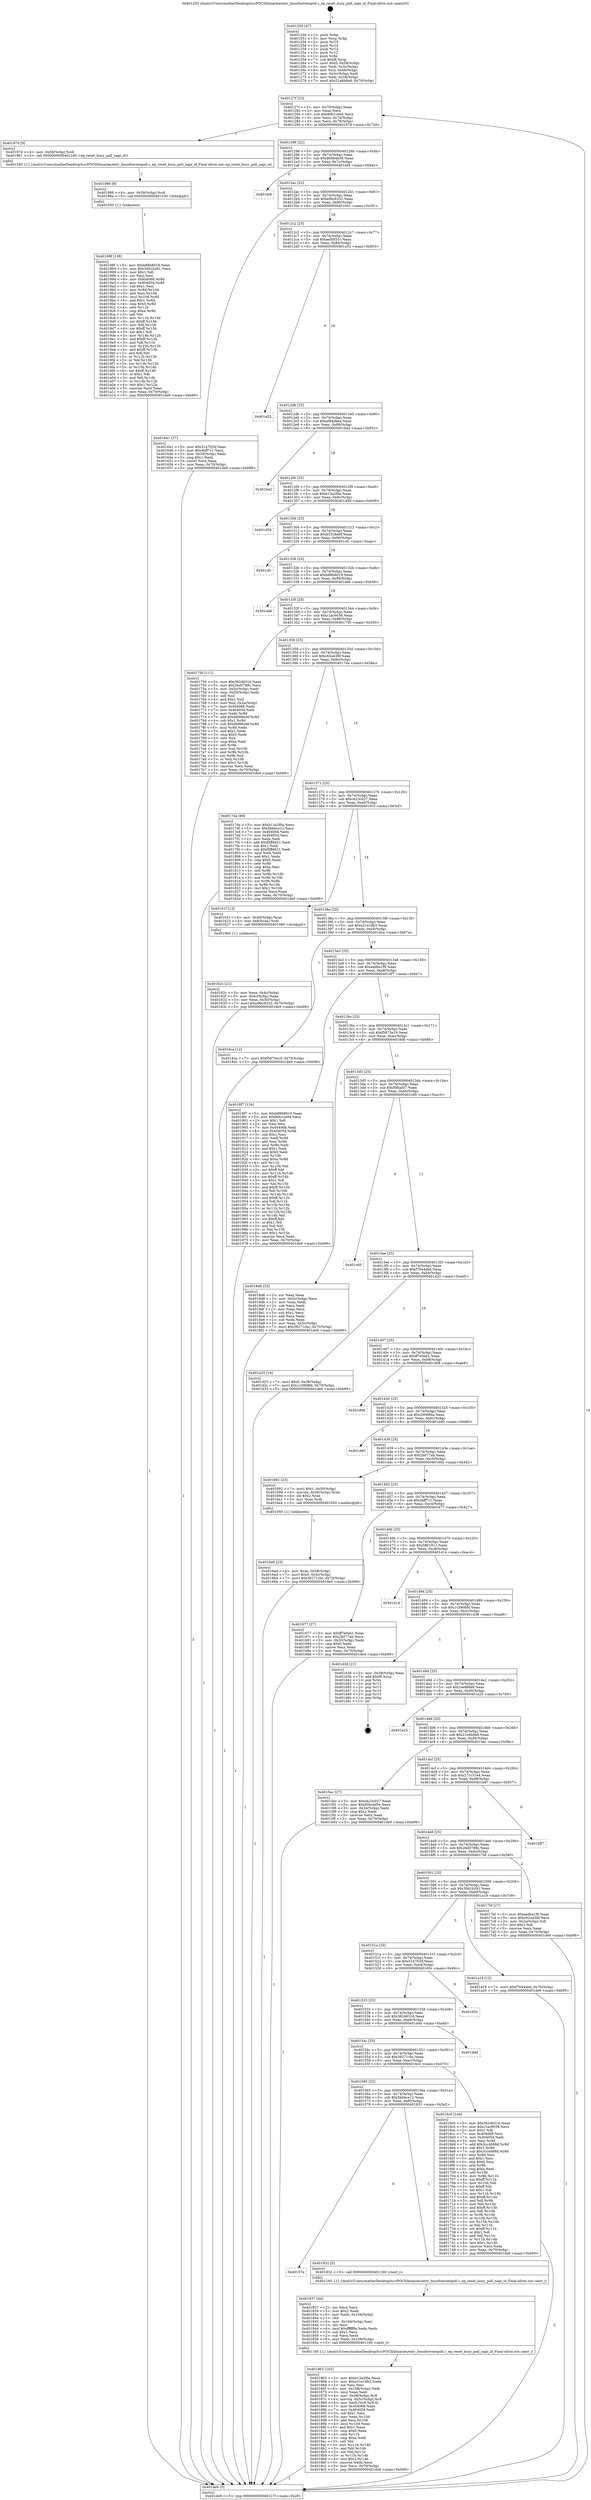 digraph "0x401250" {
  label = "0x401250 (/mnt/c/Users/mathe/Desktop/tcc/POCII/binaries/extr_linuxfseventpoll.c_ep_reset_busy_poll_napi_id_Final-ollvm.out::main(0))"
  labelloc = "t"
  node[shape=record]

  Entry [label="",width=0.3,height=0.3,shape=circle,fillcolor=black,style=filled]
  "0x40127f" [label="{
     0x40127f [23]\l
     | [instrs]\l
     &nbsp;&nbsp;0x40127f \<+3\>: mov -0x70(%rbp),%eax\l
     &nbsp;&nbsp;0x401282 \<+2\>: mov %eax,%ecx\l
     &nbsp;&nbsp;0x401284 \<+6\>: sub $0x80b1ce94,%ecx\l
     &nbsp;&nbsp;0x40128a \<+3\>: mov %eax,-0x74(%rbp)\l
     &nbsp;&nbsp;0x40128d \<+3\>: mov %ecx,-0x78(%rbp)\l
     &nbsp;&nbsp;0x401290 \<+6\>: je 000000000040197d \<main+0x72d\>\l
  }"]
  "0x40197d" [label="{
     0x40197d [9]\l
     | [instrs]\l
     &nbsp;&nbsp;0x40197d \<+4\>: mov -0x58(%rbp),%rdi\l
     &nbsp;&nbsp;0x401981 \<+5\>: call 0000000000401240 \<ep_reset_busy_poll_napi_id\>\l
     | [calls]\l
     &nbsp;&nbsp;0x401240 \{1\} (/mnt/c/Users/mathe/Desktop/tcc/POCII/binaries/extr_linuxfseventpoll.c_ep_reset_busy_poll_napi_id_Final-ollvm.out::ep_reset_busy_poll_napi_id)\l
  }"]
  "0x401296" [label="{
     0x401296 [22]\l
     | [instrs]\l
     &nbsp;&nbsp;0x401296 \<+5\>: jmp 000000000040129b \<main+0x4b\>\l
     &nbsp;&nbsp;0x40129b \<+3\>: mov -0x74(%rbp),%eax\l
     &nbsp;&nbsp;0x40129e \<+5\>: sub $0x86684b36,%eax\l
     &nbsp;&nbsp;0x4012a3 \<+3\>: mov %eax,-0x7c(%rbp)\l
     &nbsp;&nbsp;0x4012a6 \<+6\>: je 0000000000401bf4 \<main+0x9a4\>\l
  }"]
  Exit [label="",width=0.3,height=0.3,shape=circle,fillcolor=black,style=filled,peripheries=2]
  "0x401bf4" [label="{
     0x401bf4\l
  }", style=dashed]
  "0x4012ac" [label="{
     0x4012ac [22]\l
     | [instrs]\l
     &nbsp;&nbsp;0x4012ac \<+5\>: jmp 00000000004012b1 \<main+0x61\>\l
     &nbsp;&nbsp;0x4012b1 \<+3\>: mov -0x74(%rbp),%eax\l
     &nbsp;&nbsp;0x4012b4 \<+5\>: sub $0xa9bc6332,%eax\l
     &nbsp;&nbsp;0x4012b9 \<+3\>: mov %eax,-0x80(%rbp)\l
     &nbsp;&nbsp;0x4012bc \<+6\>: je 0000000000401641 \<main+0x3f1\>\l
  }"]
  "0x40198f" [label="{
     0x40198f [138]\l
     | [instrs]\l
     &nbsp;&nbsp;0x40198f \<+5\>: mov $0xb86b8019,%eax\l
     &nbsp;&nbsp;0x401994 \<+5\>: mov $0x30d1b281,%ecx\l
     &nbsp;&nbsp;0x401999 \<+2\>: mov $0x1,%dl\l
     &nbsp;&nbsp;0x40199b \<+2\>: xor %esi,%esi\l
     &nbsp;&nbsp;0x40199d \<+8\>: mov 0x404068,%r8d\l
     &nbsp;&nbsp;0x4019a5 \<+8\>: mov 0x404054,%r9d\l
     &nbsp;&nbsp;0x4019ad \<+3\>: sub $0x1,%esi\l
     &nbsp;&nbsp;0x4019b0 \<+3\>: mov %r8d,%r10d\l
     &nbsp;&nbsp;0x4019b3 \<+3\>: add %esi,%r10d\l
     &nbsp;&nbsp;0x4019b6 \<+4\>: imul %r10d,%r8d\l
     &nbsp;&nbsp;0x4019ba \<+4\>: and $0x1,%r8d\l
     &nbsp;&nbsp;0x4019be \<+4\>: cmp $0x0,%r8d\l
     &nbsp;&nbsp;0x4019c2 \<+4\>: sete %r11b\l
     &nbsp;&nbsp;0x4019c6 \<+4\>: cmp $0xa,%r9d\l
     &nbsp;&nbsp;0x4019ca \<+3\>: setl %bl\l
     &nbsp;&nbsp;0x4019cd \<+3\>: mov %r11b,%r14b\l
     &nbsp;&nbsp;0x4019d0 \<+4\>: xor $0xff,%r14b\l
     &nbsp;&nbsp;0x4019d4 \<+3\>: mov %bl,%r15b\l
     &nbsp;&nbsp;0x4019d7 \<+4\>: xor $0xff,%r15b\l
     &nbsp;&nbsp;0x4019db \<+3\>: xor $0x1,%dl\l
     &nbsp;&nbsp;0x4019de \<+3\>: mov %r14b,%r12b\l
     &nbsp;&nbsp;0x4019e1 \<+4\>: and $0xff,%r12b\l
     &nbsp;&nbsp;0x4019e5 \<+3\>: and %dl,%r11b\l
     &nbsp;&nbsp;0x4019e8 \<+3\>: mov %r15b,%r13b\l
     &nbsp;&nbsp;0x4019eb \<+4\>: and $0xff,%r13b\l
     &nbsp;&nbsp;0x4019ef \<+2\>: and %dl,%bl\l
     &nbsp;&nbsp;0x4019f1 \<+3\>: or %r11b,%r12b\l
     &nbsp;&nbsp;0x4019f4 \<+3\>: or %bl,%r13b\l
     &nbsp;&nbsp;0x4019f7 \<+3\>: xor %r13b,%r12b\l
     &nbsp;&nbsp;0x4019fa \<+3\>: or %r15b,%r14b\l
     &nbsp;&nbsp;0x4019fd \<+4\>: xor $0xff,%r14b\l
     &nbsp;&nbsp;0x401a01 \<+3\>: or $0x1,%dl\l
     &nbsp;&nbsp;0x401a04 \<+3\>: and %dl,%r14b\l
     &nbsp;&nbsp;0x401a07 \<+3\>: or %r14b,%r12b\l
     &nbsp;&nbsp;0x401a0a \<+4\>: test $0x1,%r12b\l
     &nbsp;&nbsp;0x401a0e \<+3\>: cmovne %ecx,%eax\l
     &nbsp;&nbsp;0x401a11 \<+3\>: mov %eax,-0x70(%rbp)\l
     &nbsp;&nbsp;0x401a14 \<+5\>: jmp 0000000000401de9 \<main+0xb99\>\l
  }"]
  "0x401641" [label="{
     0x401641 [27]\l
     | [instrs]\l
     &nbsp;&nbsp;0x401641 \<+5\>: mov $0x3147f25f,%eax\l
     &nbsp;&nbsp;0x401646 \<+5\>: mov $0x4bff7c1,%ecx\l
     &nbsp;&nbsp;0x40164b \<+3\>: mov -0x30(%rbp),%edx\l
     &nbsp;&nbsp;0x40164e \<+3\>: cmp $0x1,%edx\l
     &nbsp;&nbsp;0x401651 \<+3\>: cmovl %ecx,%eax\l
     &nbsp;&nbsp;0x401654 \<+3\>: mov %eax,-0x70(%rbp)\l
     &nbsp;&nbsp;0x401657 \<+5\>: jmp 0000000000401de9 \<main+0xb99\>\l
  }"]
  "0x4012c2" [label="{
     0x4012c2 [25]\l
     | [instrs]\l
     &nbsp;&nbsp;0x4012c2 \<+5\>: jmp 00000000004012c7 \<main+0x77\>\l
     &nbsp;&nbsp;0x4012c7 \<+3\>: mov -0x74(%rbp),%eax\l
     &nbsp;&nbsp;0x4012ca \<+5\>: sub $0xae50f31c,%eax\l
     &nbsp;&nbsp;0x4012cf \<+6\>: mov %eax,-0x84(%rbp)\l
     &nbsp;&nbsp;0x4012d5 \<+6\>: je 0000000000401a53 \<main+0x803\>\l
  }"]
  "0x401986" [label="{
     0x401986 [9]\l
     | [instrs]\l
     &nbsp;&nbsp;0x401986 \<+4\>: mov -0x58(%rbp),%rdi\l
     &nbsp;&nbsp;0x40198a \<+5\>: call 0000000000401030 \<free@plt\>\l
     | [calls]\l
     &nbsp;&nbsp;0x401030 \{1\} (unknown)\l
  }"]
  "0x401a53" [label="{
     0x401a53\l
  }", style=dashed]
  "0x4012db" [label="{
     0x4012db [25]\l
     | [instrs]\l
     &nbsp;&nbsp;0x4012db \<+5\>: jmp 00000000004012e0 \<main+0x90\>\l
     &nbsp;&nbsp;0x4012e0 \<+3\>: mov -0x74(%rbp),%eax\l
     &nbsp;&nbsp;0x4012e3 \<+5\>: sub $0xaf84dbea,%eax\l
     &nbsp;&nbsp;0x4012e8 \<+6\>: mov %eax,-0x88(%rbp)\l
     &nbsp;&nbsp;0x4012ee \<+6\>: je 0000000000401ba2 \<main+0x952\>\l
  }"]
  "0x401863" [label="{
     0x401863 [103]\l
     | [instrs]\l
     &nbsp;&nbsp;0x401863 \<+5\>: mov $0xb13a2f0a,%ecx\l
     &nbsp;&nbsp;0x401868 \<+5\>: mov $0xe31e18b3,%edx\l
     &nbsp;&nbsp;0x40186d \<+2\>: xor %esi,%esi\l
     &nbsp;&nbsp;0x40186f \<+6\>: mov -0x108(%rbp),%edi\l
     &nbsp;&nbsp;0x401875 \<+3\>: imul %eax,%edi\l
     &nbsp;&nbsp;0x401878 \<+4\>: mov -0x58(%rbp),%r8\l
     &nbsp;&nbsp;0x40187c \<+4\>: movslq -0x5c(%rbp),%r9\l
     &nbsp;&nbsp;0x401880 \<+4\>: mov %edi,(%r8,%r9,4)\l
     &nbsp;&nbsp;0x401884 \<+7\>: mov 0x404068,%eax\l
     &nbsp;&nbsp;0x40188b \<+7\>: mov 0x404054,%edi\l
     &nbsp;&nbsp;0x401892 \<+3\>: sub $0x1,%esi\l
     &nbsp;&nbsp;0x401895 \<+3\>: mov %eax,%r10d\l
     &nbsp;&nbsp;0x401898 \<+3\>: add %esi,%r10d\l
     &nbsp;&nbsp;0x40189b \<+4\>: imul %r10d,%eax\l
     &nbsp;&nbsp;0x40189f \<+3\>: and $0x1,%eax\l
     &nbsp;&nbsp;0x4018a2 \<+3\>: cmp $0x0,%eax\l
     &nbsp;&nbsp;0x4018a5 \<+4\>: sete %r11b\l
     &nbsp;&nbsp;0x4018a9 \<+3\>: cmp $0xa,%edi\l
     &nbsp;&nbsp;0x4018ac \<+3\>: setl %bl\l
     &nbsp;&nbsp;0x4018af \<+3\>: mov %r11b,%r14b\l
     &nbsp;&nbsp;0x4018b2 \<+3\>: and %bl,%r14b\l
     &nbsp;&nbsp;0x4018b5 \<+3\>: xor %bl,%r11b\l
     &nbsp;&nbsp;0x4018b8 \<+3\>: or %r11b,%r14b\l
     &nbsp;&nbsp;0x4018bb \<+4\>: test $0x1,%r14b\l
     &nbsp;&nbsp;0x4018bf \<+3\>: cmovne %edx,%ecx\l
     &nbsp;&nbsp;0x4018c2 \<+3\>: mov %ecx,-0x70(%rbp)\l
     &nbsp;&nbsp;0x4018c5 \<+5\>: jmp 0000000000401de9 \<main+0xb99\>\l
  }"]
  "0x401ba2" [label="{
     0x401ba2\l
  }", style=dashed]
  "0x4012f4" [label="{
     0x4012f4 [25]\l
     | [instrs]\l
     &nbsp;&nbsp;0x4012f4 \<+5\>: jmp 00000000004012f9 \<main+0xa9\>\l
     &nbsp;&nbsp;0x4012f9 \<+3\>: mov -0x74(%rbp),%eax\l
     &nbsp;&nbsp;0x4012fc \<+5\>: sub $0xb13a2f0a,%eax\l
     &nbsp;&nbsp;0x401301 \<+6\>: mov %eax,-0x8c(%rbp)\l
     &nbsp;&nbsp;0x401307 \<+6\>: je 0000000000401d59 \<main+0xb09\>\l
  }"]
  "0x401837" [label="{
     0x401837 [44]\l
     | [instrs]\l
     &nbsp;&nbsp;0x401837 \<+2\>: xor %ecx,%ecx\l
     &nbsp;&nbsp;0x401839 \<+5\>: mov $0x2,%edx\l
     &nbsp;&nbsp;0x40183e \<+6\>: mov %edx,-0x104(%rbp)\l
     &nbsp;&nbsp;0x401844 \<+1\>: cltd\l
     &nbsp;&nbsp;0x401845 \<+6\>: mov -0x104(%rbp),%esi\l
     &nbsp;&nbsp;0x40184b \<+2\>: idiv %esi\l
     &nbsp;&nbsp;0x40184d \<+6\>: imul $0xfffffffe,%edx,%edx\l
     &nbsp;&nbsp;0x401853 \<+3\>: sub $0x1,%ecx\l
     &nbsp;&nbsp;0x401856 \<+2\>: sub %ecx,%edx\l
     &nbsp;&nbsp;0x401858 \<+6\>: mov %edx,-0x108(%rbp)\l
     &nbsp;&nbsp;0x40185e \<+5\>: call 0000000000401160 \<next_i\>\l
     | [calls]\l
     &nbsp;&nbsp;0x401160 \{1\} (/mnt/c/Users/mathe/Desktop/tcc/POCII/binaries/extr_linuxfseventpoll.c_ep_reset_busy_poll_napi_id_Final-ollvm.out::next_i)\l
  }"]
  "0x401d59" [label="{
     0x401d59\l
  }", style=dashed]
  "0x40130d" [label="{
     0x40130d [25]\l
     | [instrs]\l
     &nbsp;&nbsp;0x40130d \<+5\>: jmp 0000000000401312 \<main+0xc2\>\l
     &nbsp;&nbsp;0x401312 \<+3\>: mov -0x74(%rbp),%eax\l
     &nbsp;&nbsp;0x401315 \<+5\>: sub $0xb3326a0f,%eax\l
     &nbsp;&nbsp;0x40131a \<+6\>: mov %eax,-0x90(%rbp)\l
     &nbsp;&nbsp;0x401320 \<+6\>: je 0000000000401cfc \<main+0xaac\>\l
  }"]
  "0x40157e" [label="{
     0x40157e\l
  }", style=dashed]
  "0x401cfc" [label="{
     0x401cfc\l
  }", style=dashed]
  "0x401326" [label="{
     0x401326 [25]\l
     | [instrs]\l
     &nbsp;&nbsp;0x401326 \<+5\>: jmp 000000000040132b \<main+0xdb\>\l
     &nbsp;&nbsp;0x40132b \<+3\>: mov -0x74(%rbp),%eax\l
     &nbsp;&nbsp;0x40132e \<+5\>: sub $0xb86b8019,%eax\l
     &nbsp;&nbsp;0x401333 \<+6\>: mov %eax,-0x94(%rbp)\l
     &nbsp;&nbsp;0x401339 \<+6\>: je 0000000000401da6 \<main+0xb56\>\l
  }"]
  "0x401832" [label="{
     0x401832 [5]\l
     | [instrs]\l
     &nbsp;&nbsp;0x401832 \<+5\>: call 0000000000401160 \<next_i\>\l
     | [calls]\l
     &nbsp;&nbsp;0x401160 \{1\} (/mnt/c/Users/mathe/Desktop/tcc/POCII/binaries/extr_linuxfseventpoll.c_ep_reset_busy_poll_napi_id_Final-ollvm.out::next_i)\l
  }"]
  "0x401da6" [label="{
     0x401da6\l
  }", style=dashed]
  "0x40133f" [label="{
     0x40133f [25]\l
     | [instrs]\l
     &nbsp;&nbsp;0x40133f \<+5\>: jmp 0000000000401344 \<main+0xf4\>\l
     &nbsp;&nbsp;0x401344 \<+3\>: mov -0x74(%rbp),%eax\l
     &nbsp;&nbsp;0x401347 \<+5\>: sub $0xc1ac9038,%eax\l
     &nbsp;&nbsp;0x40134c \<+6\>: mov %eax,-0x98(%rbp)\l
     &nbsp;&nbsp;0x401352 \<+6\>: je 0000000000401750 \<main+0x500\>\l
  }"]
  "0x401565" [label="{
     0x401565 [25]\l
     | [instrs]\l
     &nbsp;&nbsp;0x401565 \<+5\>: jmp 000000000040156a \<main+0x31a\>\l
     &nbsp;&nbsp;0x40156a \<+3\>: mov -0x74(%rbp),%eax\l
     &nbsp;&nbsp;0x40156d \<+5\>: sub $0x5bbbce12,%eax\l
     &nbsp;&nbsp;0x401572 \<+6\>: mov %eax,-0xf0(%rbp)\l
     &nbsp;&nbsp;0x401578 \<+6\>: je 0000000000401832 \<main+0x5e2\>\l
  }"]
  "0x401750" [label="{
     0x401750 [111]\l
     | [instrs]\l
     &nbsp;&nbsp;0x401750 \<+5\>: mov $0x36246316,%eax\l
     &nbsp;&nbsp;0x401755 \<+5\>: mov $0x2bd5788c,%ecx\l
     &nbsp;&nbsp;0x40175a \<+3\>: mov -0x5c(%rbp),%edx\l
     &nbsp;&nbsp;0x40175d \<+3\>: cmp -0x50(%rbp),%edx\l
     &nbsp;&nbsp;0x401760 \<+4\>: setl %sil\l
     &nbsp;&nbsp;0x401764 \<+4\>: and $0x1,%sil\l
     &nbsp;&nbsp;0x401768 \<+4\>: mov %sil,-0x2a(%rbp)\l
     &nbsp;&nbsp;0x40176c \<+7\>: mov 0x404068,%edx\l
     &nbsp;&nbsp;0x401773 \<+7\>: mov 0x404054,%edi\l
     &nbsp;&nbsp;0x40177a \<+3\>: mov %edx,%r8d\l
     &nbsp;&nbsp;0x40177d \<+7\>: add $0xdb99bc6f,%r8d\l
     &nbsp;&nbsp;0x401784 \<+4\>: sub $0x1,%r8d\l
     &nbsp;&nbsp;0x401788 \<+7\>: sub $0xdb99bc6f,%r8d\l
     &nbsp;&nbsp;0x40178f \<+4\>: imul %r8d,%edx\l
     &nbsp;&nbsp;0x401793 \<+3\>: and $0x1,%edx\l
     &nbsp;&nbsp;0x401796 \<+3\>: cmp $0x0,%edx\l
     &nbsp;&nbsp;0x401799 \<+4\>: sete %sil\l
     &nbsp;&nbsp;0x40179d \<+3\>: cmp $0xa,%edi\l
     &nbsp;&nbsp;0x4017a0 \<+4\>: setl %r9b\l
     &nbsp;&nbsp;0x4017a4 \<+3\>: mov %sil,%r10b\l
     &nbsp;&nbsp;0x4017a7 \<+3\>: and %r9b,%r10b\l
     &nbsp;&nbsp;0x4017aa \<+3\>: xor %r9b,%sil\l
     &nbsp;&nbsp;0x4017ad \<+3\>: or %sil,%r10b\l
     &nbsp;&nbsp;0x4017b0 \<+4\>: test $0x1,%r10b\l
     &nbsp;&nbsp;0x4017b4 \<+3\>: cmovne %ecx,%eax\l
     &nbsp;&nbsp;0x4017b7 \<+3\>: mov %eax,-0x70(%rbp)\l
     &nbsp;&nbsp;0x4017ba \<+5\>: jmp 0000000000401de9 \<main+0xb99\>\l
  }"]
  "0x401358" [label="{
     0x401358 [25]\l
     | [instrs]\l
     &nbsp;&nbsp;0x401358 \<+5\>: jmp 000000000040135d \<main+0x10d\>\l
     &nbsp;&nbsp;0x40135d \<+3\>: mov -0x74(%rbp),%eax\l
     &nbsp;&nbsp;0x401360 \<+5\>: sub $0xc62a438f,%eax\l
     &nbsp;&nbsp;0x401365 \<+6\>: mov %eax,-0x9c(%rbp)\l
     &nbsp;&nbsp;0x40136b \<+6\>: je 00000000004017da \<main+0x58a\>\l
  }"]
  "0x4016c0" [label="{
     0x4016c0 [144]\l
     | [instrs]\l
     &nbsp;&nbsp;0x4016c0 \<+5\>: mov $0x36246316,%eax\l
     &nbsp;&nbsp;0x4016c5 \<+5\>: mov $0xc1ac9038,%ecx\l
     &nbsp;&nbsp;0x4016ca \<+2\>: mov $0x1,%dl\l
     &nbsp;&nbsp;0x4016cc \<+7\>: mov 0x404068,%esi\l
     &nbsp;&nbsp;0x4016d3 \<+7\>: mov 0x404054,%edi\l
     &nbsp;&nbsp;0x4016da \<+3\>: mov %esi,%r8d\l
     &nbsp;&nbsp;0x4016dd \<+7\>: add $0x3cc4688d,%r8d\l
     &nbsp;&nbsp;0x4016e4 \<+4\>: sub $0x1,%r8d\l
     &nbsp;&nbsp;0x4016e8 \<+7\>: sub $0x3cc4688d,%r8d\l
     &nbsp;&nbsp;0x4016ef \<+4\>: imul %r8d,%esi\l
     &nbsp;&nbsp;0x4016f3 \<+3\>: and $0x1,%esi\l
     &nbsp;&nbsp;0x4016f6 \<+3\>: cmp $0x0,%esi\l
     &nbsp;&nbsp;0x4016f9 \<+4\>: sete %r9b\l
     &nbsp;&nbsp;0x4016fd \<+3\>: cmp $0xa,%edi\l
     &nbsp;&nbsp;0x401700 \<+4\>: setl %r10b\l
     &nbsp;&nbsp;0x401704 \<+3\>: mov %r9b,%r11b\l
     &nbsp;&nbsp;0x401707 \<+4\>: xor $0xff,%r11b\l
     &nbsp;&nbsp;0x40170b \<+3\>: mov %r10b,%bl\l
     &nbsp;&nbsp;0x40170e \<+3\>: xor $0xff,%bl\l
     &nbsp;&nbsp;0x401711 \<+3\>: xor $0x1,%dl\l
     &nbsp;&nbsp;0x401714 \<+3\>: mov %r11b,%r14b\l
     &nbsp;&nbsp;0x401717 \<+4\>: and $0xff,%r14b\l
     &nbsp;&nbsp;0x40171b \<+3\>: and %dl,%r9b\l
     &nbsp;&nbsp;0x40171e \<+3\>: mov %bl,%r15b\l
     &nbsp;&nbsp;0x401721 \<+4\>: and $0xff,%r15b\l
     &nbsp;&nbsp;0x401725 \<+3\>: and %dl,%r10b\l
     &nbsp;&nbsp;0x401728 \<+3\>: or %r9b,%r14b\l
     &nbsp;&nbsp;0x40172b \<+3\>: or %r10b,%r15b\l
     &nbsp;&nbsp;0x40172e \<+3\>: xor %r15b,%r14b\l
     &nbsp;&nbsp;0x401731 \<+3\>: or %bl,%r11b\l
     &nbsp;&nbsp;0x401734 \<+4\>: xor $0xff,%r11b\l
     &nbsp;&nbsp;0x401738 \<+3\>: or $0x1,%dl\l
     &nbsp;&nbsp;0x40173b \<+3\>: and %dl,%r11b\l
     &nbsp;&nbsp;0x40173e \<+3\>: or %r11b,%r14b\l
     &nbsp;&nbsp;0x401741 \<+4\>: test $0x1,%r14b\l
     &nbsp;&nbsp;0x401745 \<+3\>: cmovne %ecx,%eax\l
     &nbsp;&nbsp;0x401748 \<+3\>: mov %eax,-0x70(%rbp)\l
     &nbsp;&nbsp;0x40174b \<+5\>: jmp 0000000000401de9 \<main+0xb99\>\l
  }"]
  "0x4017da" [label="{
     0x4017da [88]\l
     | [instrs]\l
     &nbsp;&nbsp;0x4017da \<+5\>: mov $0xb13a2f0a,%eax\l
     &nbsp;&nbsp;0x4017df \<+5\>: mov $0x5bbbce12,%ecx\l
     &nbsp;&nbsp;0x4017e4 \<+7\>: mov 0x404068,%edx\l
     &nbsp;&nbsp;0x4017eb \<+7\>: mov 0x404054,%esi\l
     &nbsp;&nbsp;0x4017f2 \<+2\>: mov %edx,%edi\l
     &nbsp;&nbsp;0x4017f4 \<+6\>: add $0xf5ff4621,%edi\l
     &nbsp;&nbsp;0x4017fa \<+3\>: sub $0x1,%edi\l
     &nbsp;&nbsp;0x4017fd \<+6\>: sub $0xf5ff4621,%edi\l
     &nbsp;&nbsp;0x401803 \<+3\>: imul %edi,%edx\l
     &nbsp;&nbsp;0x401806 \<+3\>: and $0x1,%edx\l
     &nbsp;&nbsp;0x401809 \<+3\>: cmp $0x0,%edx\l
     &nbsp;&nbsp;0x40180c \<+4\>: sete %r8b\l
     &nbsp;&nbsp;0x401810 \<+3\>: cmp $0xa,%esi\l
     &nbsp;&nbsp;0x401813 \<+4\>: setl %r9b\l
     &nbsp;&nbsp;0x401817 \<+3\>: mov %r8b,%r10b\l
     &nbsp;&nbsp;0x40181a \<+3\>: and %r9b,%r10b\l
     &nbsp;&nbsp;0x40181d \<+3\>: xor %r9b,%r8b\l
     &nbsp;&nbsp;0x401820 \<+3\>: or %r8b,%r10b\l
     &nbsp;&nbsp;0x401823 \<+4\>: test $0x1,%r10b\l
     &nbsp;&nbsp;0x401827 \<+3\>: cmovne %ecx,%eax\l
     &nbsp;&nbsp;0x40182a \<+3\>: mov %eax,-0x70(%rbp)\l
     &nbsp;&nbsp;0x40182d \<+5\>: jmp 0000000000401de9 \<main+0xb99\>\l
  }"]
  "0x401371" [label="{
     0x401371 [25]\l
     | [instrs]\l
     &nbsp;&nbsp;0x401371 \<+5\>: jmp 0000000000401376 \<main+0x126\>\l
     &nbsp;&nbsp;0x401376 \<+3\>: mov -0x74(%rbp),%eax\l
     &nbsp;&nbsp;0x401379 \<+5\>: sub $0xcb23c027,%eax\l
     &nbsp;&nbsp;0x40137e \<+6\>: mov %eax,-0xa0(%rbp)\l
     &nbsp;&nbsp;0x401384 \<+6\>: je 000000000040161f \<main+0x3cf\>\l
  }"]
  "0x40154c" [label="{
     0x40154c [25]\l
     | [instrs]\l
     &nbsp;&nbsp;0x40154c \<+5\>: jmp 0000000000401551 \<main+0x301\>\l
     &nbsp;&nbsp;0x401551 \<+3\>: mov -0x74(%rbp),%eax\l
     &nbsp;&nbsp;0x401554 \<+5\>: sub $0x38271cbc,%eax\l
     &nbsp;&nbsp;0x401559 \<+6\>: mov %eax,-0xec(%rbp)\l
     &nbsp;&nbsp;0x40155f \<+6\>: je 00000000004016c0 \<main+0x470\>\l
  }"]
  "0x40161f" [label="{
     0x40161f [13]\l
     | [instrs]\l
     &nbsp;&nbsp;0x40161f \<+4\>: mov -0x48(%rbp),%rax\l
     &nbsp;&nbsp;0x401623 \<+4\>: mov 0x8(%rax),%rdi\l
     &nbsp;&nbsp;0x401627 \<+5\>: call 0000000000401060 \<atoi@plt\>\l
     | [calls]\l
     &nbsp;&nbsp;0x401060 \{1\} (unknown)\l
  }"]
  "0x40138a" [label="{
     0x40138a [25]\l
     | [instrs]\l
     &nbsp;&nbsp;0x40138a \<+5\>: jmp 000000000040138f \<main+0x13f\>\l
     &nbsp;&nbsp;0x40138f \<+3\>: mov -0x74(%rbp),%eax\l
     &nbsp;&nbsp;0x401392 \<+5\>: sub $0xe31e18b3,%eax\l
     &nbsp;&nbsp;0x401397 \<+6\>: mov %eax,-0xa4(%rbp)\l
     &nbsp;&nbsp;0x40139d \<+6\>: je 00000000004018ca \<main+0x67a\>\l
  }"]
  "0x401d4d" [label="{
     0x401d4d\l
  }", style=dashed]
  "0x4018ca" [label="{
     0x4018ca [12]\l
     | [instrs]\l
     &nbsp;&nbsp;0x4018ca \<+7\>: movl $0xf5873e19,-0x70(%rbp)\l
     &nbsp;&nbsp;0x4018d1 \<+5\>: jmp 0000000000401de9 \<main+0xb99\>\l
  }"]
  "0x4013a3" [label="{
     0x4013a3 [25]\l
     | [instrs]\l
     &nbsp;&nbsp;0x4013a3 \<+5\>: jmp 00000000004013a8 \<main+0x158\>\l
     &nbsp;&nbsp;0x4013a8 \<+3\>: mov -0x74(%rbp),%eax\l
     &nbsp;&nbsp;0x4013ab \<+5\>: sub $0xeedba1f9,%eax\l
     &nbsp;&nbsp;0x4013b0 \<+6\>: mov %eax,-0xa8(%rbp)\l
     &nbsp;&nbsp;0x4013b6 \<+6\>: je 00000000004018f7 \<main+0x6a7\>\l
  }"]
  "0x401533" [label="{
     0x401533 [25]\l
     | [instrs]\l
     &nbsp;&nbsp;0x401533 \<+5\>: jmp 0000000000401538 \<main+0x2e8\>\l
     &nbsp;&nbsp;0x401538 \<+3\>: mov -0x74(%rbp),%eax\l
     &nbsp;&nbsp;0x40153b \<+5\>: sub $0x36246316,%eax\l
     &nbsp;&nbsp;0x401540 \<+6\>: mov %eax,-0xe8(%rbp)\l
     &nbsp;&nbsp;0x401546 \<+6\>: je 0000000000401d4d \<main+0xafd\>\l
  }"]
  "0x4018f7" [label="{
     0x4018f7 [134]\l
     | [instrs]\l
     &nbsp;&nbsp;0x4018f7 \<+5\>: mov $0xb86b8019,%eax\l
     &nbsp;&nbsp;0x4018fc \<+5\>: mov $0x80b1ce94,%ecx\l
     &nbsp;&nbsp;0x401901 \<+2\>: mov $0x1,%dl\l
     &nbsp;&nbsp;0x401903 \<+2\>: xor %esi,%esi\l
     &nbsp;&nbsp;0x401905 \<+7\>: mov 0x404068,%edi\l
     &nbsp;&nbsp;0x40190c \<+8\>: mov 0x404054,%r8d\l
     &nbsp;&nbsp;0x401914 \<+3\>: sub $0x1,%esi\l
     &nbsp;&nbsp;0x401917 \<+3\>: mov %edi,%r9d\l
     &nbsp;&nbsp;0x40191a \<+3\>: add %esi,%r9d\l
     &nbsp;&nbsp;0x40191d \<+4\>: imul %r9d,%edi\l
     &nbsp;&nbsp;0x401921 \<+3\>: and $0x1,%edi\l
     &nbsp;&nbsp;0x401924 \<+3\>: cmp $0x0,%edi\l
     &nbsp;&nbsp;0x401927 \<+4\>: sete %r10b\l
     &nbsp;&nbsp;0x40192b \<+4\>: cmp $0xa,%r8d\l
     &nbsp;&nbsp;0x40192f \<+4\>: setl %r11b\l
     &nbsp;&nbsp;0x401933 \<+3\>: mov %r10b,%bl\l
     &nbsp;&nbsp;0x401936 \<+3\>: xor $0xff,%bl\l
     &nbsp;&nbsp;0x401939 \<+3\>: mov %r11b,%r14b\l
     &nbsp;&nbsp;0x40193c \<+4\>: xor $0xff,%r14b\l
     &nbsp;&nbsp;0x401940 \<+3\>: xor $0x1,%dl\l
     &nbsp;&nbsp;0x401943 \<+3\>: mov %bl,%r15b\l
     &nbsp;&nbsp;0x401946 \<+4\>: and $0xff,%r15b\l
     &nbsp;&nbsp;0x40194a \<+3\>: and %dl,%r10b\l
     &nbsp;&nbsp;0x40194d \<+3\>: mov %r14b,%r12b\l
     &nbsp;&nbsp;0x401950 \<+4\>: and $0xff,%r12b\l
     &nbsp;&nbsp;0x401954 \<+3\>: and %dl,%r11b\l
     &nbsp;&nbsp;0x401957 \<+3\>: or %r10b,%r15b\l
     &nbsp;&nbsp;0x40195a \<+3\>: or %r11b,%r12b\l
     &nbsp;&nbsp;0x40195d \<+3\>: xor %r12b,%r15b\l
     &nbsp;&nbsp;0x401960 \<+3\>: or %r14b,%bl\l
     &nbsp;&nbsp;0x401963 \<+3\>: xor $0xff,%bl\l
     &nbsp;&nbsp;0x401966 \<+3\>: or $0x1,%dl\l
     &nbsp;&nbsp;0x401969 \<+2\>: and %dl,%bl\l
     &nbsp;&nbsp;0x40196b \<+3\>: or %bl,%r15b\l
     &nbsp;&nbsp;0x40196e \<+4\>: test $0x1,%r15b\l
     &nbsp;&nbsp;0x401972 \<+3\>: cmovne %ecx,%eax\l
     &nbsp;&nbsp;0x401975 \<+3\>: mov %eax,-0x70(%rbp)\l
     &nbsp;&nbsp;0x401978 \<+5\>: jmp 0000000000401de9 \<main+0xb99\>\l
  }"]
  "0x4013bc" [label="{
     0x4013bc [25]\l
     | [instrs]\l
     &nbsp;&nbsp;0x4013bc \<+5\>: jmp 00000000004013c1 \<main+0x171\>\l
     &nbsp;&nbsp;0x4013c1 \<+3\>: mov -0x74(%rbp),%eax\l
     &nbsp;&nbsp;0x4013c4 \<+5\>: sub $0xf5873e19,%eax\l
     &nbsp;&nbsp;0x4013c9 \<+6\>: mov %eax,-0xac(%rbp)\l
     &nbsp;&nbsp;0x4013cf \<+6\>: je 00000000004018d6 \<main+0x686\>\l
  }"]
  "0x40165c" [label="{
     0x40165c\l
  }", style=dashed]
  "0x4018d6" [label="{
     0x4018d6 [33]\l
     | [instrs]\l
     &nbsp;&nbsp;0x4018d6 \<+2\>: xor %eax,%eax\l
     &nbsp;&nbsp;0x4018d8 \<+3\>: mov -0x5c(%rbp),%ecx\l
     &nbsp;&nbsp;0x4018db \<+2\>: mov %eax,%edx\l
     &nbsp;&nbsp;0x4018dd \<+2\>: sub %ecx,%edx\l
     &nbsp;&nbsp;0x4018df \<+2\>: mov %eax,%ecx\l
     &nbsp;&nbsp;0x4018e1 \<+3\>: sub $0x1,%ecx\l
     &nbsp;&nbsp;0x4018e4 \<+2\>: add %ecx,%edx\l
     &nbsp;&nbsp;0x4018e6 \<+2\>: sub %edx,%eax\l
     &nbsp;&nbsp;0x4018e8 \<+3\>: mov %eax,-0x5c(%rbp)\l
     &nbsp;&nbsp;0x4018eb \<+7\>: movl $0x38271cbc,-0x70(%rbp)\l
     &nbsp;&nbsp;0x4018f2 \<+5\>: jmp 0000000000401de9 \<main+0xb99\>\l
  }"]
  "0x4013d5" [label="{
     0x4013d5 [25]\l
     | [instrs]\l
     &nbsp;&nbsp;0x4013d5 \<+5\>: jmp 00000000004013da \<main+0x18a\>\l
     &nbsp;&nbsp;0x4013da \<+3\>: mov -0x74(%rbp),%eax\l
     &nbsp;&nbsp;0x4013dd \<+5\>: sub $0xf5fbaf47,%eax\l
     &nbsp;&nbsp;0x4013e2 \<+6\>: mov %eax,-0xb0(%rbp)\l
     &nbsp;&nbsp;0x4013e8 \<+6\>: je 0000000000401c60 \<main+0xa10\>\l
  }"]
  "0x40151a" [label="{
     0x40151a [25]\l
     | [instrs]\l
     &nbsp;&nbsp;0x40151a \<+5\>: jmp 000000000040151f \<main+0x2cf\>\l
     &nbsp;&nbsp;0x40151f \<+3\>: mov -0x74(%rbp),%eax\l
     &nbsp;&nbsp;0x401522 \<+5\>: sub $0x3147f25f,%eax\l
     &nbsp;&nbsp;0x401527 \<+6\>: mov %eax,-0xe4(%rbp)\l
     &nbsp;&nbsp;0x40152d \<+6\>: je 000000000040165c \<main+0x40c\>\l
  }"]
  "0x401c60" [label="{
     0x401c60\l
  }", style=dashed]
  "0x4013ee" [label="{
     0x4013ee [25]\l
     | [instrs]\l
     &nbsp;&nbsp;0x4013ee \<+5\>: jmp 00000000004013f3 \<main+0x1a3\>\l
     &nbsp;&nbsp;0x4013f3 \<+3\>: mov -0x74(%rbp),%eax\l
     &nbsp;&nbsp;0x4013f6 \<+5\>: sub $0xf7644ebd,%eax\l
     &nbsp;&nbsp;0x4013fb \<+6\>: mov %eax,-0xb4(%rbp)\l
     &nbsp;&nbsp;0x401401 \<+6\>: je 0000000000401d25 \<main+0xad5\>\l
  }"]
  "0x401a19" [label="{
     0x401a19 [12]\l
     | [instrs]\l
     &nbsp;&nbsp;0x401a19 \<+7\>: movl $0xf7644ebd,-0x70(%rbp)\l
     &nbsp;&nbsp;0x401a20 \<+5\>: jmp 0000000000401de9 \<main+0xb99\>\l
  }"]
  "0x401d25" [label="{
     0x401d25 [19]\l
     | [instrs]\l
     &nbsp;&nbsp;0x401d25 \<+7\>: movl $0x0,-0x38(%rbp)\l
     &nbsp;&nbsp;0x401d2c \<+7\>: movl $0x1c3908fd,-0x70(%rbp)\l
     &nbsp;&nbsp;0x401d33 \<+5\>: jmp 0000000000401de9 \<main+0xb99\>\l
  }"]
  "0x401407" [label="{
     0x401407 [25]\l
     | [instrs]\l
     &nbsp;&nbsp;0x401407 \<+5\>: jmp 000000000040140c \<main+0x1bc\>\l
     &nbsp;&nbsp;0x40140c \<+3\>: mov -0x74(%rbp),%eax\l
     &nbsp;&nbsp;0x40140f \<+5\>: sub $0xff7e0eb1,%eax\l
     &nbsp;&nbsp;0x401414 \<+6\>: mov %eax,-0xb8(%rbp)\l
     &nbsp;&nbsp;0x40141a \<+6\>: je 0000000000401d08 \<main+0xab8\>\l
  }"]
  "0x401501" [label="{
     0x401501 [25]\l
     | [instrs]\l
     &nbsp;&nbsp;0x401501 \<+5\>: jmp 0000000000401506 \<main+0x2b6\>\l
     &nbsp;&nbsp;0x401506 \<+3\>: mov -0x74(%rbp),%eax\l
     &nbsp;&nbsp;0x401509 \<+5\>: sub $0x30d1b281,%eax\l
     &nbsp;&nbsp;0x40150e \<+6\>: mov %eax,-0xe0(%rbp)\l
     &nbsp;&nbsp;0x401514 \<+6\>: je 0000000000401a19 \<main+0x7c9\>\l
  }"]
  "0x401d08" [label="{
     0x401d08\l
  }", style=dashed]
  "0x401420" [label="{
     0x401420 [25]\l
     | [instrs]\l
     &nbsp;&nbsp;0x401420 \<+5\>: jmp 0000000000401425 \<main+0x1d5\>\l
     &nbsp;&nbsp;0x401425 \<+3\>: mov -0x74(%rbp),%eax\l
     &nbsp;&nbsp;0x401428 \<+5\>: sub $0x200686a,%eax\l
     &nbsp;&nbsp;0x40142d \<+6\>: mov %eax,-0xbc(%rbp)\l
     &nbsp;&nbsp;0x401433 \<+6\>: je 0000000000401dd0 \<main+0xb80\>\l
  }"]
  "0x4017bf" [label="{
     0x4017bf [27]\l
     | [instrs]\l
     &nbsp;&nbsp;0x4017bf \<+5\>: mov $0xeedba1f9,%eax\l
     &nbsp;&nbsp;0x4017c4 \<+5\>: mov $0xc62a438f,%ecx\l
     &nbsp;&nbsp;0x4017c9 \<+3\>: mov -0x2a(%rbp),%dl\l
     &nbsp;&nbsp;0x4017cc \<+3\>: test $0x1,%dl\l
     &nbsp;&nbsp;0x4017cf \<+3\>: cmovne %ecx,%eax\l
     &nbsp;&nbsp;0x4017d2 \<+3\>: mov %eax,-0x70(%rbp)\l
     &nbsp;&nbsp;0x4017d5 \<+5\>: jmp 0000000000401de9 \<main+0xb99\>\l
  }"]
  "0x401dd0" [label="{
     0x401dd0\l
  }", style=dashed]
  "0x401439" [label="{
     0x401439 [25]\l
     | [instrs]\l
     &nbsp;&nbsp;0x401439 \<+5\>: jmp 000000000040143e \<main+0x1ee\>\l
     &nbsp;&nbsp;0x40143e \<+3\>: mov -0x74(%rbp),%eax\l
     &nbsp;&nbsp;0x401441 \<+5\>: sub $0x2b077ab,%eax\l
     &nbsp;&nbsp;0x401446 \<+6\>: mov %eax,-0xc0(%rbp)\l
     &nbsp;&nbsp;0x40144c \<+6\>: je 0000000000401692 \<main+0x442\>\l
  }"]
  "0x4014e8" [label="{
     0x4014e8 [25]\l
     | [instrs]\l
     &nbsp;&nbsp;0x4014e8 \<+5\>: jmp 00000000004014ed \<main+0x29d\>\l
     &nbsp;&nbsp;0x4014ed \<+3\>: mov -0x74(%rbp),%eax\l
     &nbsp;&nbsp;0x4014f0 \<+5\>: sub $0x2bd5788c,%eax\l
     &nbsp;&nbsp;0x4014f5 \<+6\>: mov %eax,-0xdc(%rbp)\l
     &nbsp;&nbsp;0x4014fb \<+6\>: je 00000000004017bf \<main+0x56f\>\l
  }"]
  "0x401692" [label="{
     0x401692 [23]\l
     | [instrs]\l
     &nbsp;&nbsp;0x401692 \<+7\>: movl $0x1,-0x50(%rbp)\l
     &nbsp;&nbsp;0x401699 \<+4\>: movslq -0x50(%rbp),%rax\l
     &nbsp;&nbsp;0x40169d \<+4\>: shl $0x2,%rax\l
     &nbsp;&nbsp;0x4016a1 \<+3\>: mov %rax,%rdi\l
     &nbsp;&nbsp;0x4016a4 \<+5\>: call 0000000000401050 \<malloc@plt\>\l
     | [calls]\l
     &nbsp;&nbsp;0x401050 \{1\} (unknown)\l
  }"]
  "0x401452" [label="{
     0x401452 [25]\l
     | [instrs]\l
     &nbsp;&nbsp;0x401452 \<+5\>: jmp 0000000000401457 \<main+0x207\>\l
     &nbsp;&nbsp;0x401457 \<+3\>: mov -0x74(%rbp),%eax\l
     &nbsp;&nbsp;0x40145a \<+5\>: sub $0x4bff7c1,%eax\l
     &nbsp;&nbsp;0x40145f \<+6\>: mov %eax,-0xc4(%rbp)\l
     &nbsp;&nbsp;0x401465 \<+6\>: je 0000000000401677 \<main+0x427\>\l
  }"]
  "0x401b87" [label="{
     0x401b87\l
  }", style=dashed]
  "0x401677" [label="{
     0x401677 [27]\l
     | [instrs]\l
     &nbsp;&nbsp;0x401677 \<+5\>: mov $0xff7e0eb1,%eax\l
     &nbsp;&nbsp;0x40167c \<+5\>: mov $0x2b077ab,%ecx\l
     &nbsp;&nbsp;0x401681 \<+3\>: mov -0x30(%rbp),%edx\l
     &nbsp;&nbsp;0x401684 \<+3\>: cmp $0x0,%edx\l
     &nbsp;&nbsp;0x401687 \<+3\>: cmove %ecx,%eax\l
     &nbsp;&nbsp;0x40168a \<+3\>: mov %eax,-0x70(%rbp)\l
     &nbsp;&nbsp;0x40168d \<+5\>: jmp 0000000000401de9 \<main+0xb99\>\l
  }"]
  "0x40146b" [label="{
     0x40146b [25]\l
     | [instrs]\l
     &nbsp;&nbsp;0x40146b \<+5\>: jmp 0000000000401470 \<main+0x220\>\l
     &nbsp;&nbsp;0x401470 \<+3\>: mov -0x74(%rbp),%eax\l
     &nbsp;&nbsp;0x401473 \<+5\>: sub $0x5801811,%eax\l
     &nbsp;&nbsp;0x401478 \<+6\>: mov %eax,-0xc8(%rbp)\l
     &nbsp;&nbsp;0x40147e \<+6\>: je 0000000000401d14 \<main+0xac4\>\l
  }"]
  "0x4016a9" [label="{
     0x4016a9 [23]\l
     | [instrs]\l
     &nbsp;&nbsp;0x4016a9 \<+4\>: mov %rax,-0x58(%rbp)\l
     &nbsp;&nbsp;0x4016ad \<+7\>: movl $0x0,-0x5c(%rbp)\l
     &nbsp;&nbsp;0x4016b4 \<+7\>: movl $0x38271cbc,-0x70(%rbp)\l
     &nbsp;&nbsp;0x4016bb \<+5\>: jmp 0000000000401de9 \<main+0xb99\>\l
  }"]
  "0x401d14" [label="{
     0x401d14\l
  }", style=dashed]
  "0x401484" [label="{
     0x401484 [25]\l
     | [instrs]\l
     &nbsp;&nbsp;0x401484 \<+5\>: jmp 0000000000401489 \<main+0x239\>\l
     &nbsp;&nbsp;0x401489 \<+3\>: mov -0x74(%rbp),%eax\l
     &nbsp;&nbsp;0x40148c \<+5\>: sub $0x1c3908fd,%eax\l
     &nbsp;&nbsp;0x401491 \<+6\>: mov %eax,-0xcc(%rbp)\l
     &nbsp;&nbsp;0x401497 \<+6\>: je 0000000000401d38 \<main+0xae8\>\l
  }"]
  "0x40162c" [label="{
     0x40162c [21]\l
     | [instrs]\l
     &nbsp;&nbsp;0x40162c \<+3\>: mov %eax,-0x4c(%rbp)\l
     &nbsp;&nbsp;0x40162f \<+3\>: mov -0x4c(%rbp),%eax\l
     &nbsp;&nbsp;0x401632 \<+3\>: mov %eax,-0x30(%rbp)\l
     &nbsp;&nbsp;0x401635 \<+7\>: movl $0xa9bc6332,-0x70(%rbp)\l
     &nbsp;&nbsp;0x40163c \<+5\>: jmp 0000000000401de9 \<main+0xb99\>\l
  }"]
  "0x401d38" [label="{
     0x401d38 [21]\l
     | [instrs]\l
     &nbsp;&nbsp;0x401d38 \<+3\>: mov -0x38(%rbp),%eax\l
     &nbsp;&nbsp;0x401d3b \<+7\>: add $0xf8,%rsp\l
     &nbsp;&nbsp;0x401d42 \<+1\>: pop %rbx\l
     &nbsp;&nbsp;0x401d43 \<+2\>: pop %r12\l
     &nbsp;&nbsp;0x401d45 \<+2\>: pop %r13\l
     &nbsp;&nbsp;0x401d47 \<+2\>: pop %r14\l
     &nbsp;&nbsp;0x401d49 \<+2\>: pop %r15\l
     &nbsp;&nbsp;0x401d4b \<+1\>: pop %rbp\l
     &nbsp;&nbsp;0x401d4c \<+1\>: ret\l
  }"]
  "0x40149d" [label="{
     0x40149d [25]\l
     | [instrs]\l
     &nbsp;&nbsp;0x40149d \<+5\>: jmp 00000000004014a2 \<main+0x252\>\l
     &nbsp;&nbsp;0x4014a2 \<+3\>: mov -0x74(%rbp),%eax\l
     &nbsp;&nbsp;0x4014a5 \<+5\>: sub $0x1ee8fde9,%eax\l
     &nbsp;&nbsp;0x4014aa \<+6\>: mov %eax,-0xd0(%rbp)\l
     &nbsp;&nbsp;0x4014b0 \<+6\>: je 0000000000401a25 \<main+0x7d5\>\l
  }"]
  "0x401250" [label="{
     0x401250 [47]\l
     | [instrs]\l
     &nbsp;&nbsp;0x401250 \<+1\>: push %rbp\l
     &nbsp;&nbsp;0x401251 \<+3\>: mov %rsp,%rbp\l
     &nbsp;&nbsp;0x401254 \<+2\>: push %r15\l
     &nbsp;&nbsp;0x401256 \<+2\>: push %r14\l
     &nbsp;&nbsp;0x401258 \<+2\>: push %r13\l
     &nbsp;&nbsp;0x40125a \<+2\>: push %r12\l
     &nbsp;&nbsp;0x40125c \<+1\>: push %rbx\l
     &nbsp;&nbsp;0x40125d \<+7\>: sub $0xf8,%rsp\l
     &nbsp;&nbsp;0x401264 \<+7\>: movl $0x0,-0x38(%rbp)\l
     &nbsp;&nbsp;0x40126b \<+3\>: mov %edi,-0x3c(%rbp)\l
     &nbsp;&nbsp;0x40126e \<+4\>: mov %rsi,-0x48(%rbp)\l
     &nbsp;&nbsp;0x401272 \<+3\>: mov -0x3c(%rbp),%edi\l
     &nbsp;&nbsp;0x401275 \<+3\>: mov %edi,-0x34(%rbp)\l
     &nbsp;&nbsp;0x401278 \<+7\>: movl $0x21e6b9a9,-0x70(%rbp)\l
  }"]
  "0x401a25" [label="{
     0x401a25\l
  }", style=dashed]
  "0x4014b6" [label="{
     0x4014b6 [25]\l
     | [instrs]\l
     &nbsp;&nbsp;0x4014b6 \<+5\>: jmp 00000000004014bb \<main+0x26b\>\l
     &nbsp;&nbsp;0x4014bb \<+3\>: mov -0x74(%rbp),%eax\l
     &nbsp;&nbsp;0x4014be \<+5\>: sub $0x21e6b9a9,%eax\l
     &nbsp;&nbsp;0x4014c3 \<+6\>: mov %eax,-0xd4(%rbp)\l
     &nbsp;&nbsp;0x4014c9 \<+6\>: je 00000000004015ec \<main+0x39c\>\l
  }"]
  "0x401de9" [label="{
     0x401de9 [5]\l
     | [instrs]\l
     &nbsp;&nbsp;0x401de9 \<+5\>: jmp 000000000040127f \<main+0x2f\>\l
  }"]
  "0x4015ec" [label="{
     0x4015ec [27]\l
     | [instrs]\l
     &nbsp;&nbsp;0x4015ec \<+5\>: mov $0xcb23c027,%eax\l
     &nbsp;&nbsp;0x4015f1 \<+5\>: mov $0x60bcdd5e,%ecx\l
     &nbsp;&nbsp;0x4015f6 \<+3\>: mov -0x34(%rbp),%edx\l
     &nbsp;&nbsp;0x4015f9 \<+3\>: cmp $0x2,%edx\l
     &nbsp;&nbsp;0x4015fc \<+3\>: cmovne %ecx,%eax\l
     &nbsp;&nbsp;0x4015ff \<+3\>: mov %eax,-0x70(%rbp)\l
     &nbsp;&nbsp;0x401602 \<+5\>: jmp 0000000000401de9 \<main+0xb99\>\l
  }"]
  "0x4014cf" [label="{
     0x4014cf [25]\l
     | [instrs]\l
     &nbsp;&nbsp;0x4014cf \<+5\>: jmp 00000000004014d4 \<main+0x284\>\l
     &nbsp;&nbsp;0x4014d4 \<+3\>: mov -0x74(%rbp),%eax\l
     &nbsp;&nbsp;0x4014d7 \<+5\>: sub $0x271c31e4,%eax\l
     &nbsp;&nbsp;0x4014dc \<+6\>: mov %eax,-0xd8(%rbp)\l
     &nbsp;&nbsp;0x4014e2 \<+6\>: je 0000000000401b87 \<main+0x937\>\l
  }"]
  Entry -> "0x401250" [label=" 1"]
  "0x40127f" -> "0x40197d" [label=" 1"]
  "0x40127f" -> "0x401296" [label=" 19"]
  "0x401d38" -> Exit [label=" 1"]
  "0x401296" -> "0x401bf4" [label=" 0"]
  "0x401296" -> "0x4012ac" [label=" 19"]
  "0x401d25" -> "0x401de9" [label=" 1"]
  "0x4012ac" -> "0x401641" [label=" 1"]
  "0x4012ac" -> "0x4012c2" [label=" 18"]
  "0x401a19" -> "0x401de9" [label=" 1"]
  "0x4012c2" -> "0x401a53" [label=" 0"]
  "0x4012c2" -> "0x4012db" [label=" 18"]
  "0x40198f" -> "0x401de9" [label=" 1"]
  "0x4012db" -> "0x401ba2" [label=" 0"]
  "0x4012db" -> "0x4012f4" [label=" 18"]
  "0x401986" -> "0x40198f" [label=" 1"]
  "0x4012f4" -> "0x401d59" [label=" 0"]
  "0x4012f4" -> "0x40130d" [label=" 18"]
  "0x40197d" -> "0x401986" [label=" 1"]
  "0x40130d" -> "0x401cfc" [label=" 0"]
  "0x40130d" -> "0x401326" [label=" 18"]
  "0x4018f7" -> "0x401de9" [label=" 1"]
  "0x401326" -> "0x401da6" [label=" 0"]
  "0x401326" -> "0x40133f" [label=" 18"]
  "0x4018d6" -> "0x401de9" [label=" 1"]
  "0x40133f" -> "0x401750" [label=" 2"]
  "0x40133f" -> "0x401358" [label=" 16"]
  "0x401863" -> "0x401de9" [label=" 1"]
  "0x401358" -> "0x4017da" [label=" 1"]
  "0x401358" -> "0x401371" [label=" 15"]
  "0x401837" -> "0x401863" [label=" 1"]
  "0x401371" -> "0x40161f" [label=" 1"]
  "0x401371" -> "0x40138a" [label=" 14"]
  "0x401565" -> "0x40157e" [label=" 0"]
  "0x40138a" -> "0x4018ca" [label=" 1"]
  "0x40138a" -> "0x4013a3" [label=" 13"]
  "0x401565" -> "0x401832" [label=" 1"]
  "0x4013a3" -> "0x4018f7" [label=" 1"]
  "0x4013a3" -> "0x4013bc" [label=" 12"]
  "0x4017da" -> "0x401de9" [label=" 1"]
  "0x4013bc" -> "0x4018d6" [label=" 1"]
  "0x4013bc" -> "0x4013d5" [label=" 11"]
  "0x4017bf" -> "0x401de9" [label=" 2"]
  "0x4013d5" -> "0x401c60" [label=" 0"]
  "0x4013d5" -> "0x4013ee" [label=" 11"]
  "0x4016c0" -> "0x401de9" [label=" 2"]
  "0x4013ee" -> "0x401d25" [label=" 1"]
  "0x4013ee" -> "0x401407" [label=" 10"]
  "0x40154c" -> "0x401565" [label=" 1"]
  "0x401407" -> "0x401d08" [label=" 0"]
  "0x401407" -> "0x401420" [label=" 10"]
  "0x401832" -> "0x401837" [label=" 1"]
  "0x401420" -> "0x401dd0" [label=" 0"]
  "0x401420" -> "0x401439" [label=" 10"]
  "0x401533" -> "0x40154c" [label=" 3"]
  "0x401439" -> "0x401692" [label=" 1"]
  "0x401439" -> "0x401452" [label=" 9"]
  "0x4018ca" -> "0x401de9" [label=" 1"]
  "0x401452" -> "0x401677" [label=" 1"]
  "0x401452" -> "0x40146b" [label=" 8"]
  "0x40151a" -> "0x401533" [label=" 3"]
  "0x40146b" -> "0x401d14" [label=" 0"]
  "0x40146b" -> "0x401484" [label=" 8"]
  "0x401750" -> "0x401de9" [label=" 2"]
  "0x401484" -> "0x401d38" [label=" 1"]
  "0x401484" -> "0x40149d" [label=" 7"]
  "0x401501" -> "0x40151a" [label=" 3"]
  "0x40149d" -> "0x401a25" [label=" 0"]
  "0x40149d" -> "0x4014b6" [label=" 7"]
  "0x401501" -> "0x401a19" [label=" 1"]
  "0x4014b6" -> "0x4015ec" [label=" 1"]
  "0x4014b6" -> "0x4014cf" [label=" 6"]
  "0x4015ec" -> "0x401de9" [label=" 1"]
  "0x401250" -> "0x40127f" [label=" 1"]
  "0x401de9" -> "0x40127f" [label=" 19"]
  "0x40161f" -> "0x40162c" [label=" 1"]
  "0x40162c" -> "0x401de9" [label=" 1"]
  "0x401641" -> "0x401de9" [label=" 1"]
  "0x401677" -> "0x401de9" [label=" 1"]
  "0x401692" -> "0x4016a9" [label=" 1"]
  "0x4016a9" -> "0x401de9" [label=" 1"]
  "0x40151a" -> "0x40165c" [label=" 0"]
  "0x4014cf" -> "0x401b87" [label=" 0"]
  "0x4014cf" -> "0x4014e8" [label=" 6"]
  "0x401533" -> "0x401d4d" [label=" 0"]
  "0x4014e8" -> "0x4017bf" [label=" 2"]
  "0x4014e8" -> "0x401501" [label=" 4"]
  "0x40154c" -> "0x4016c0" [label=" 2"]
}
